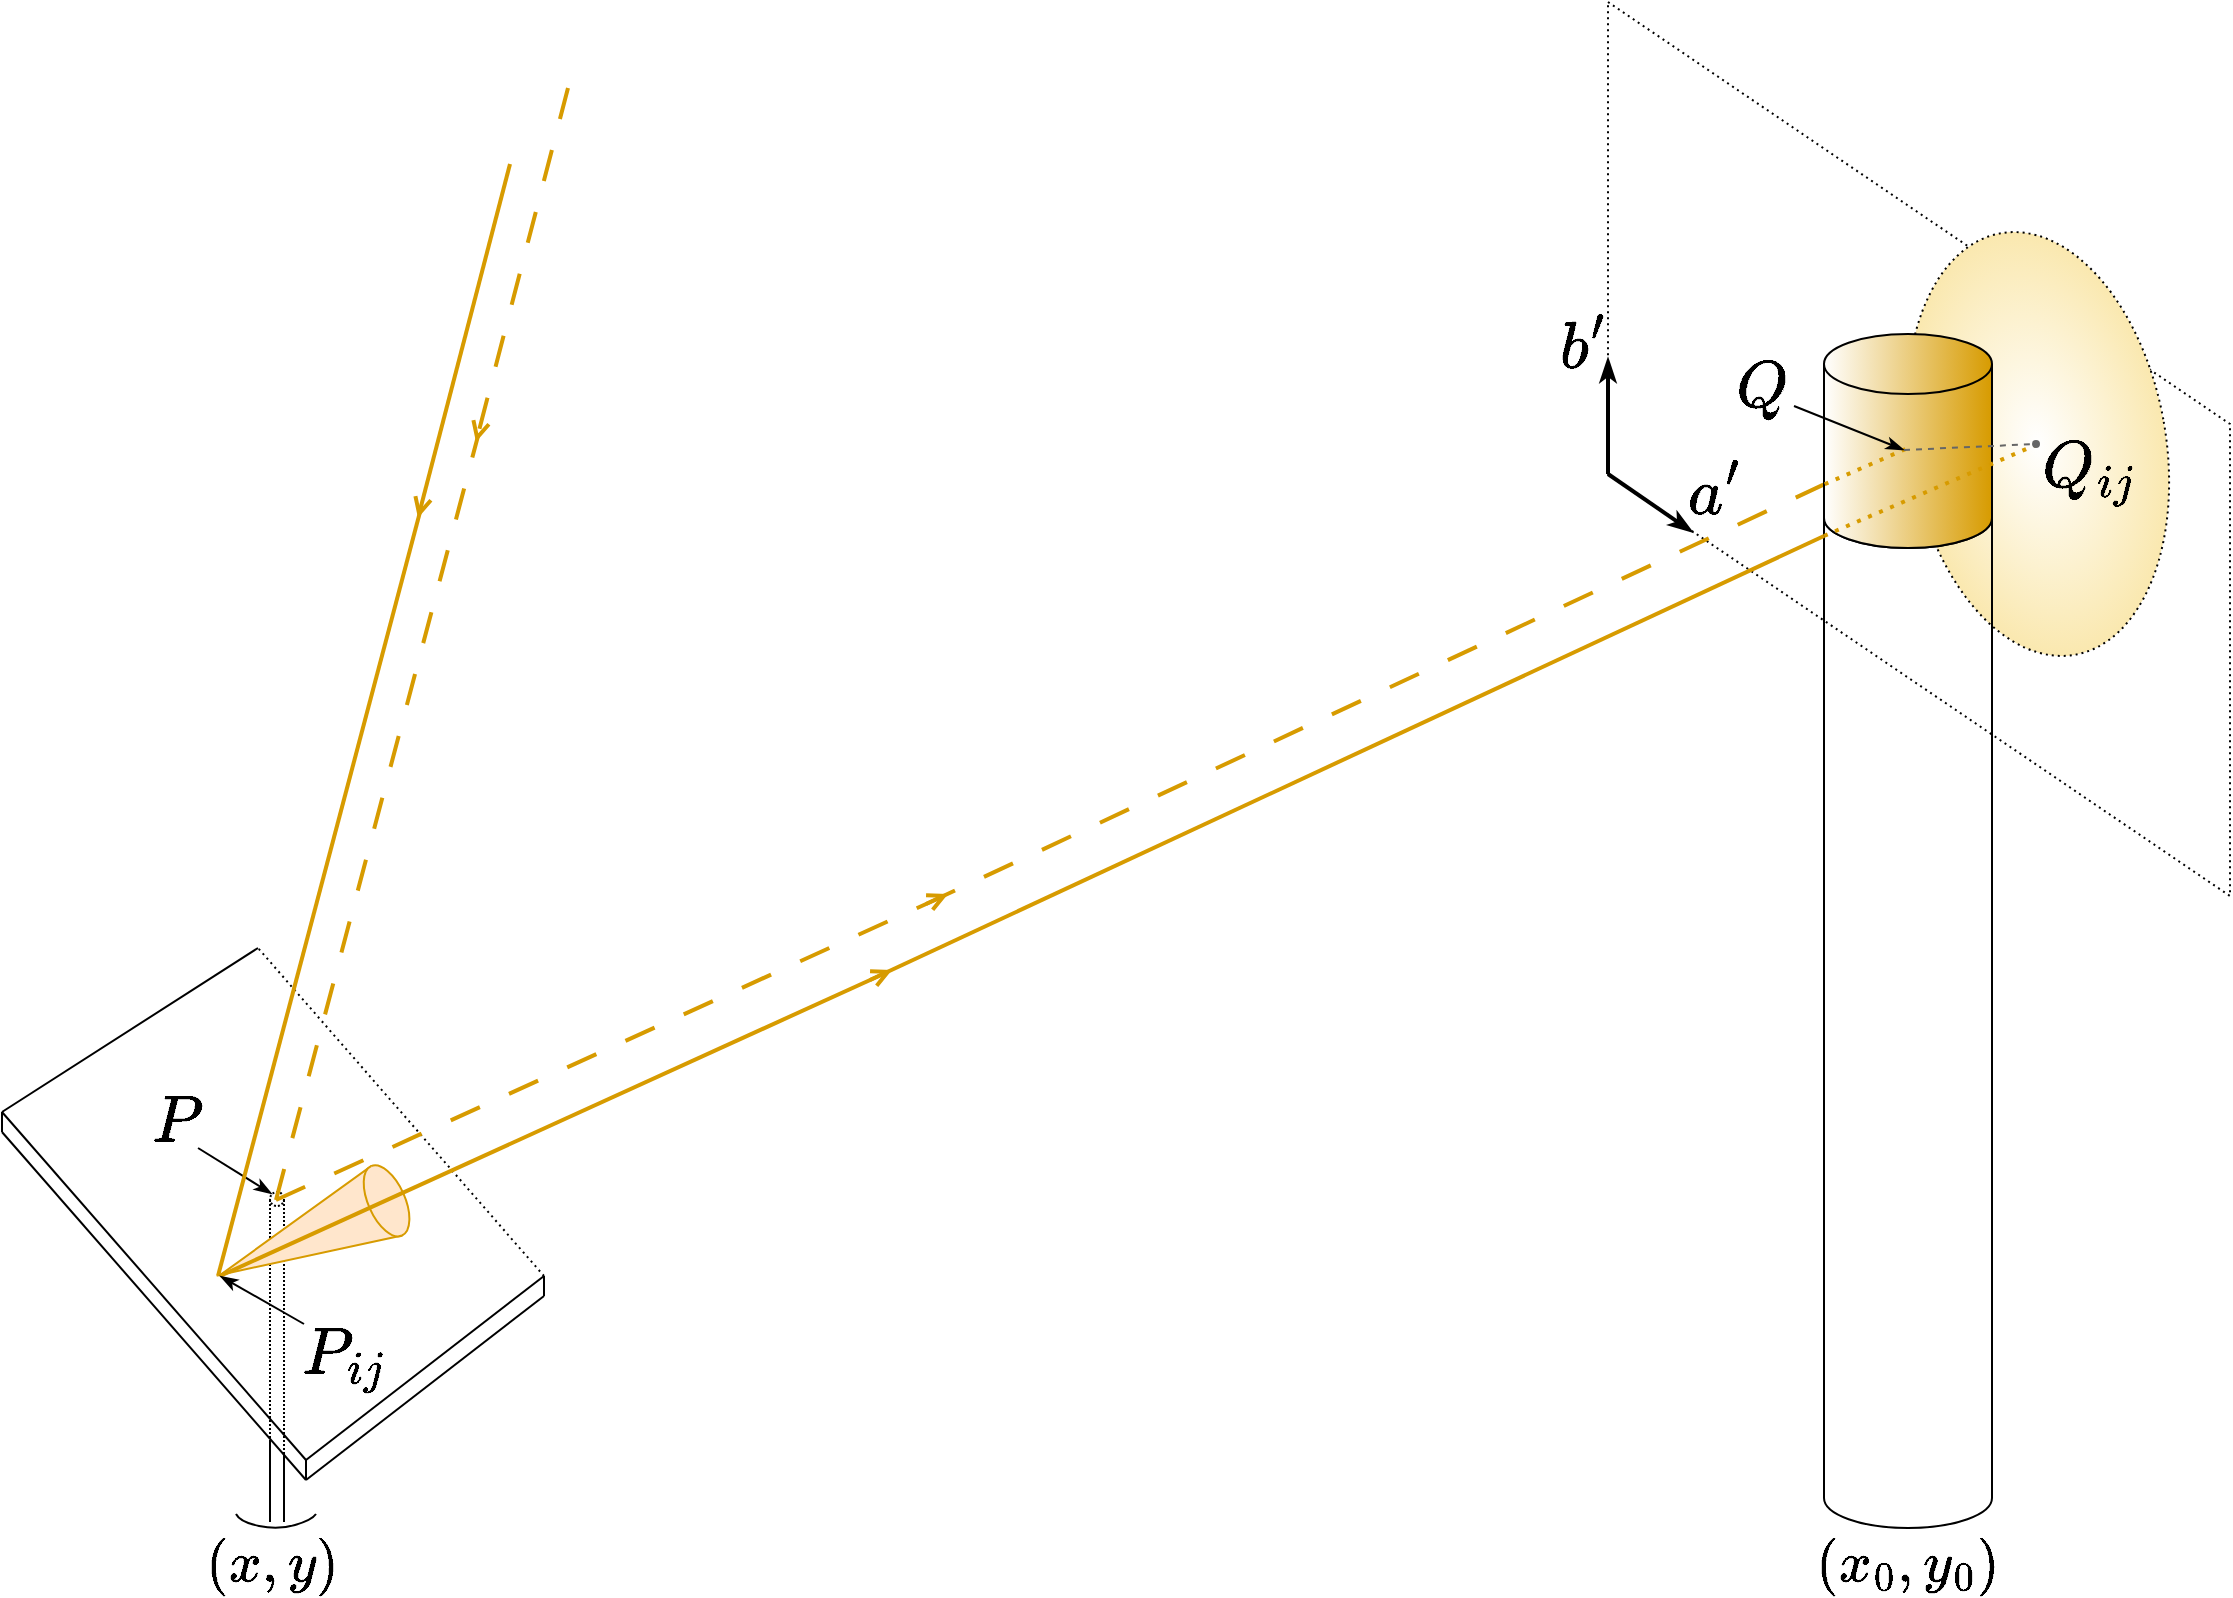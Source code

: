 <mxfile version="21.7.2" type="github">
  <diagram name="第 1 页" id="FL85MPJosqRJRF_01_mx">
    <mxGraphModel dx="1744" dy="1051" grid="1" gridSize="1" guides="1" tooltips="1" connect="1" arrows="1" fold="1" page="1" pageScale="1" pageWidth="1169" pageHeight="827" background="none" math="1" shadow="0">
      <root>
        <mxCell id="0" />
        <mxCell id="1" parent="0" />
        <mxCell id="mZOxTedBG3n11e7_xkQ5-51" value="&lt;font face=&quot;Comic Sans MS&quot; style=&quot;font-size: 28px;&quot;&gt;$$(x_0,y_0)$$&lt;/font&gt;" style="text;html=1;strokeColor=none;fillColor=none;align=center;verticalAlign=middle;whiteSpace=wrap;rounded=0;" parent="1" vertex="1">
          <mxGeometry x="915" y="766" width="138" height="30" as="geometry" />
        </mxCell>
        <mxCell id="mZOxTedBG3n11e7_xkQ5-36" value="&lt;font face=&quot;Comic Sans MS&quot; style=&quot;font-size: 28px;&quot;&gt;$$(x,y)$$&lt;/font&gt;" style="text;html=1;strokeColor=none;fillColor=none;align=center;verticalAlign=middle;whiteSpace=wrap;rounded=0;" parent="1" vertex="1">
          <mxGeometry x="97" y="766" width="138" height="30" as="geometry" />
        </mxCell>
        <mxCell id="mZOxTedBG3n11e7_xkQ5-82" value="" style="shape=parallelogram;perimeter=parallelogramPerimeter;whiteSpace=wrap;html=1;fixedSize=1;rotation=90;size=211;dashed=1;dashPattern=1 2;fillColor=none;" parent="1" vertex="1">
          <mxGeometry x="766" y="69" width="447" height="311" as="geometry" />
        </mxCell>
        <mxCell id="mZOxTedBG3n11e7_xkQ5-4" value="" style="endArrow=none;html=1;strokeWidth=1;targetPerimeterSpacing=6;rounded=1;sourcePerimeterSpacing=6;" parent="1" edge="1">
          <mxGeometry width="50" height="50" relative="1" as="geometry">
            <mxPoint x="31" y="556" as="sourcePoint" />
            <mxPoint x="159" y="474" as="targetPoint" />
          </mxGeometry>
        </mxCell>
        <mxCell id="mZOxTedBG3n11e7_xkQ5-8" value="" style="endArrow=none;html=1;strokeWidth=1;targetPerimeterSpacing=6;rounded=1;sourcePerimeterSpacing=6;" parent="1" edge="1">
          <mxGeometry width="50" height="50" relative="1" as="geometry">
            <mxPoint x="183" y="730" as="sourcePoint" />
            <mxPoint x="31" y="556" as="targetPoint" />
          </mxGeometry>
        </mxCell>
        <mxCell id="mZOxTedBG3n11e7_xkQ5-14" value="" style="endArrow=none;html=1;strokeWidth=1;targetPerimeterSpacing=6;rounded=1;sourcePerimeterSpacing=6;dashed=1;dashPattern=1 2;" parent="1" edge="1">
          <mxGeometry width="50" height="50" relative="1" as="geometry">
            <mxPoint x="302" y="638" as="sourcePoint" />
            <mxPoint x="159" y="474" as="targetPoint" />
          </mxGeometry>
        </mxCell>
        <mxCell id="mZOxTedBG3n11e7_xkQ5-15" value="" style="endArrow=none;html=1;strokeWidth=1;targetPerimeterSpacing=6;rounded=1;sourcePerimeterSpacing=6;" parent="1" edge="1">
          <mxGeometry width="50" height="50" relative="1" as="geometry">
            <mxPoint x="183" y="730" as="sourcePoint" />
            <mxPoint x="302" y="638" as="targetPoint" />
          </mxGeometry>
        </mxCell>
        <mxCell id="mZOxTedBG3n11e7_xkQ5-16" value="" style="endArrow=none;html=1;rounded=0;" parent="1" edge="1">
          <mxGeometry width="50" height="50" relative="1" as="geometry">
            <mxPoint x="31" y="566" as="sourcePoint" />
            <mxPoint x="31" y="556" as="targetPoint" />
          </mxGeometry>
        </mxCell>
        <mxCell id="mZOxTedBG3n11e7_xkQ5-17" value="" style="endArrow=none;html=1;rounded=0;" parent="1" edge="1">
          <mxGeometry width="50" height="50" relative="1" as="geometry">
            <mxPoint x="183" y="740" as="sourcePoint" />
            <mxPoint x="183" y="730" as="targetPoint" />
          </mxGeometry>
        </mxCell>
        <mxCell id="mZOxTedBG3n11e7_xkQ5-18" value="" style="endArrow=none;html=1;rounded=0;" parent="1" edge="1">
          <mxGeometry width="50" height="50" relative="1" as="geometry">
            <mxPoint x="302" y="648" as="sourcePoint" />
            <mxPoint x="302" y="638" as="targetPoint" />
          </mxGeometry>
        </mxCell>
        <mxCell id="mZOxTedBG3n11e7_xkQ5-19" value="" style="endArrow=none;html=1;strokeWidth=1;targetPerimeterSpacing=6;rounded=1;sourcePerimeterSpacing=6;" parent="1" edge="1">
          <mxGeometry width="50" height="50" relative="1" as="geometry">
            <mxPoint x="183" y="740" as="sourcePoint" />
            <mxPoint x="31" y="566" as="targetPoint" />
          </mxGeometry>
        </mxCell>
        <mxCell id="mZOxTedBG3n11e7_xkQ5-20" value="" style="endArrow=none;html=1;strokeWidth=1;targetPerimeterSpacing=6;rounded=1;sourcePerimeterSpacing=6;" parent="1" edge="1">
          <mxGeometry width="50" height="50" relative="1" as="geometry">
            <mxPoint x="183" y="740" as="sourcePoint" />
            <mxPoint x="302" y="648" as="targetPoint" />
          </mxGeometry>
        </mxCell>
        <mxCell id="mZOxTedBG3n11e7_xkQ5-25" value="" style="ellipse;whiteSpace=wrap;html=1;aspect=fixed;dashed=1;shadow=0;strokeWidth=1;dashPattern=1 1;" parent="1" vertex="1">
          <mxGeometry x="165" y="596" width="7" height="7" as="geometry" />
        </mxCell>
        <mxCell id="mZOxTedBG3n11e7_xkQ5-29" value="" style="endArrow=none;dashed=1;html=1;rounded=0;entryX=0;entryY=0.5;entryDx=0;entryDy=0;dashPattern=1 1;" parent="1" target="mZOxTedBG3n11e7_xkQ5-25" edge="1">
          <mxGeometry width="50" height="50" relative="1" as="geometry">
            <mxPoint x="165" y="719" as="sourcePoint" />
            <mxPoint x="189" y="588" as="targetPoint" />
          </mxGeometry>
        </mxCell>
        <mxCell id="mZOxTedBG3n11e7_xkQ5-30" value="" style="endArrow=none;dashed=1;html=1;rounded=0;entryX=0;entryY=0.5;entryDx=0;entryDy=0;dashPattern=1 1;" parent="1" edge="1">
          <mxGeometry width="50" height="50" relative="1" as="geometry">
            <mxPoint x="172" y="727" as="sourcePoint" />
            <mxPoint x="172" y="600" as="targetPoint" />
          </mxGeometry>
        </mxCell>
        <mxCell id="mZOxTedBG3n11e7_xkQ5-31" value="" style="endArrow=none;html=1;rounded=0;" parent="1" edge="1">
          <mxGeometry width="50" height="50" relative="1" as="geometry">
            <mxPoint x="165" y="761" as="sourcePoint" />
            <mxPoint x="165" y="720" as="targetPoint" />
          </mxGeometry>
        </mxCell>
        <mxCell id="mZOxTedBG3n11e7_xkQ5-32" value="" style="endArrow=none;html=1;rounded=0;" parent="1" edge="1">
          <mxGeometry width="50" height="50" relative="1" as="geometry">
            <mxPoint x="172" y="761" as="sourcePoint" />
            <mxPoint x="172" y="727" as="targetPoint" />
          </mxGeometry>
        </mxCell>
        <mxCell id="mZOxTedBG3n11e7_xkQ5-35" value="" style="curved=1;endArrow=none;html=1;rounded=0;endFill=0;" parent="1" edge="1">
          <mxGeometry width="50" height="50" relative="1" as="geometry">
            <mxPoint x="148" y="757" as="sourcePoint" />
            <mxPoint x="188" y="757" as="targetPoint" />
            <Array as="points">
              <mxPoint x="150" y="761" />
              <mxPoint x="169" y="765" />
              <mxPoint x="186" y="760" />
            </Array>
          </mxGeometry>
        </mxCell>
        <mxCell id="mZOxTedBG3n11e7_xkQ5-38" value="" style="endArrow=classicThin;html=1;rounded=0;endFill=1;exitX=0.667;exitY=0.933;exitDx=0;exitDy=0;exitPerimeter=0;" parent="1" edge="1" source="WB990AS0Kf4aLsyXGFZe-7">
          <mxGeometry width="50" height="50" relative="1" as="geometry">
            <mxPoint x="400" y="693" as="sourcePoint" />
            <mxPoint x="166" y="597" as="targetPoint" />
          </mxGeometry>
        </mxCell>
        <mxCell id="mZOxTedBG3n11e7_xkQ5-40" value="" style="endArrow=open;html=1;rounded=0;endFill=0;strokeWidth=2;shadow=0;strokeColor=#D79B00;dashed=1;dashPattern=8 8;" parent="1" edge="1">
          <mxGeometry width="50" height="50" relative="1" as="geometry">
            <mxPoint x="314" y="44" as="sourcePoint" />
            <mxPoint x="268" y="221" as="targetPoint" />
          </mxGeometry>
        </mxCell>
        <mxCell id="mZOxTedBG3n11e7_xkQ5-43" value="" style="endArrow=none;html=1;rounded=0;strokeWidth=2;strokeColor=#D79B00;entryX=-0.003;entryY=0.704;entryDx=0;entryDy=0;entryPerimeter=0;dashed=1;dashPattern=8 8;" parent="1" target="mZOxTedBG3n11e7_xkQ5-45" edge="1">
          <mxGeometry width="50" height="50" relative="1" as="geometry">
            <mxPoint x="493" y="452" as="sourcePoint" />
            <mxPoint x="940" y="245" as="targetPoint" />
          </mxGeometry>
        </mxCell>
        <mxCell id="mZOxTedBG3n11e7_xkQ5-79" value="" style="ellipse;whiteSpace=wrap;html=1;gradientColor=#FAE8AF;gradientDirection=radial;strokeColor=default;rotation=-10;dashed=1;dashPattern=1 2;" parent="1" vertex="1">
          <mxGeometry x="985" y="115" width="127.84" height="214" as="geometry" />
        </mxCell>
        <mxCell id="mZOxTedBG3n11e7_xkQ5-44" value="" style="shape=cylinder3;whiteSpace=wrap;html=1;boundedLbl=1;backgroundOutline=1;size=15;fillColor=none;" parent="1" vertex="1">
          <mxGeometry x="942" y="244" width="84" height="520" as="geometry" />
        </mxCell>
        <mxCell id="mZOxTedBG3n11e7_xkQ5-45" value="" style="shape=cylinder3;whiteSpace=wrap;html=1;boundedLbl=1;backgroundOutline=1;size=15;fillColor=default;fillStyle=auto;gradientColor=#D79B00;gradientDirection=east;" parent="1" vertex="1">
          <mxGeometry x="942" y="167" width="84" height="107" as="geometry" />
        </mxCell>
        <mxCell id="mZOxTedBG3n11e7_xkQ5-46" value="" style="endArrow=none;html=1;rounded=0;strokeWidth=2;dashed=1;dashPattern=1 2;strokeColor=#D79B00;exitX=0.004;exitY=0.702;exitDx=0;exitDy=0;exitPerimeter=0;" parent="1" source="mZOxTedBG3n11e7_xkQ5-45" edge="1">
          <mxGeometry width="50" height="50" relative="1" as="geometry">
            <mxPoint x="942" y="244" as="sourcePoint" />
            <mxPoint x="984" y="224" as="targetPoint" />
          </mxGeometry>
        </mxCell>
        <mxCell id="mZOxTedBG3n11e7_xkQ5-41" value="" style="endArrow=none;html=1;rounded=0;strokeWidth=2;strokeColor=#D79B00;dashed=1;dashPattern=8 8;" parent="1" edge="1">
          <mxGeometry width="50" height="50" relative="1" as="geometry">
            <mxPoint x="168" y="600" as="sourcePoint" />
            <mxPoint x="269" y="218" as="targetPoint" />
          </mxGeometry>
        </mxCell>
        <mxCell id="mZOxTedBG3n11e7_xkQ5-52" value="" style="verticalLabelPosition=bottom;verticalAlign=top;html=1;shape=mxgraph.basic.cone;rotation=-114;fillColor=#ffe6cc;strokeColor=#d79b00;" parent="1" vertex="1">
          <mxGeometry x="167" y="567" width="38" height="100" as="geometry" />
        </mxCell>
        <mxCell id="mZOxTedBG3n11e7_xkQ5-42" value="" style="endArrow=open;html=1;rounded=0;strokeWidth=2;startArrow=none;startFill=0;endFill=0;strokeColor=#D79B00;dashed=1;dashPattern=8 8;" parent="1" edge="1">
          <mxGeometry width="50" height="50" relative="1" as="geometry">
            <mxPoint x="168" y="600" as="sourcePoint" />
            <mxPoint x="504" y="447" as="targetPoint" />
          </mxGeometry>
        </mxCell>
        <mxCell id="mZOxTedBG3n11e7_xkQ5-85" style="edgeStyle=orthogonalEdgeStyle;rounded=0;orthogonalLoop=1;jettySize=auto;html=1;exitX=0.5;exitY=1;exitDx=0;exitDy=0;exitPerimeter=0;" parent="1" source="mZOxTedBG3n11e7_xkQ5-44" target="mZOxTedBG3n11e7_xkQ5-44" edge="1">
          <mxGeometry relative="1" as="geometry" />
        </mxCell>
        <mxCell id="WB990AS0Kf4aLsyXGFZe-2" value="" style="endArrow=open;html=1;rounded=0;endFill=0;strokeWidth=2;shadow=0;strokeColor=#D79B00;" edge="1" parent="1">
          <mxGeometry width="50" height="50" relative="1" as="geometry">
            <mxPoint x="285" y="82" as="sourcePoint" />
            <mxPoint x="239" y="259" as="targetPoint" />
          </mxGeometry>
        </mxCell>
        <mxCell id="WB990AS0Kf4aLsyXGFZe-3" value="" style="endArrow=none;html=1;rounded=0;strokeWidth=2;strokeColor=#D79B00;" edge="1" parent="1">
          <mxGeometry width="50" height="50" relative="1" as="geometry">
            <mxPoint x="139" y="638" as="sourcePoint" />
            <mxPoint x="240" y="256" as="targetPoint" />
          </mxGeometry>
        </mxCell>
        <mxCell id="WB990AS0Kf4aLsyXGFZe-4" value="" style="endArrow=none;html=1;rounded=0;strokeWidth=2;strokeColor=#D79B00;" edge="1" parent="1">
          <mxGeometry width="50" height="50" relative="1" as="geometry">
            <mxPoint x="465" y="490" as="sourcePoint" />
            <mxPoint x="942" y="268" as="targetPoint" />
          </mxGeometry>
        </mxCell>
        <mxCell id="WB990AS0Kf4aLsyXGFZe-5" value="" style="endArrow=none;html=1;rounded=0;strokeWidth=2;dashed=1;dashPattern=1 2;strokeColor=#D79B00;entryX=0.493;entryY=0.304;entryDx=0;entryDy=0;entryPerimeter=0;" edge="1" parent="1" target="mZOxTedBG3n11e7_xkQ5-82">
          <mxGeometry width="50" height="50" relative="1" as="geometry">
            <mxPoint x="942" y="268" as="sourcePoint" />
            <mxPoint x="956" y="262" as="targetPoint" />
          </mxGeometry>
        </mxCell>
        <mxCell id="WB990AS0Kf4aLsyXGFZe-6" value="" style="endArrow=open;html=1;rounded=0;strokeWidth=2;startArrow=none;startFill=0;endFill=0;strokeColor=#D79B00;" edge="1" parent="1">
          <mxGeometry width="50" height="50" relative="1" as="geometry">
            <mxPoint x="140" y="638" as="sourcePoint" />
            <mxPoint x="476" y="485" as="targetPoint" />
          </mxGeometry>
        </mxCell>
        <mxCell id="WB990AS0Kf4aLsyXGFZe-7" value="&lt;font style=&quot;font-size: 28px;&quot;&gt;$$P$$&lt;/font&gt;" style="text;html=1;strokeColor=none;fillColor=none;align=center;verticalAlign=middle;whiteSpace=wrap;rounded=0;" vertex="1" parent="1">
          <mxGeometry x="89" y="546" width="60" height="30" as="geometry" />
        </mxCell>
        <mxCell id="WB990AS0Kf4aLsyXGFZe-9" value="&lt;font style=&quot;font-size: 28px;&quot;&gt;$$P_{ij}$$&lt;/font&gt;" style="text;html=1;strokeColor=none;fillColor=none;align=center;verticalAlign=middle;whiteSpace=wrap;rounded=0;" vertex="1" parent="1">
          <mxGeometry x="172" y="663" width="60" height="30" as="geometry" />
        </mxCell>
        <mxCell id="WB990AS0Kf4aLsyXGFZe-13" value="" style="endArrow=classicThin;html=1;rounded=0;endFill=1;" edge="1" parent="1">
          <mxGeometry width="50" height="50" relative="1" as="geometry">
            <mxPoint x="182" y="662" as="sourcePoint" />
            <mxPoint x="140" y="638" as="targetPoint" />
          </mxGeometry>
        </mxCell>
        <mxCell id="WB990AS0Kf4aLsyXGFZe-16" value="&lt;font style=&quot;font-size: 28px;&quot;&gt;$$Q$$&lt;/font&gt;" style="text;html=1;strokeColor=none;fillColor=none;align=center;verticalAlign=middle;whiteSpace=wrap;rounded=0;" vertex="1" parent="1">
          <mxGeometry x="881" y="179" width="60" height="30" as="geometry" />
        </mxCell>
        <mxCell id="WB990AS0Kf4aLsyXGFZe-17" value="" style="endArrow=classicThin;html=1;rounded=0;endFill=1;exitX=0.667;exitY=0.933;exitDx=0;exitDy=0;exitPerimeter=0;" edge="1" parent="1">
          <mxGeometry width="50" height="50" relative="1" as="geometry">
            <mxPoint x="927" y="203" as="sourcePoint" />
            <mxPoint x="982" y="225" as="targetPoint" />
          </mxGeometry>
        </mxCell>
        <mxCell id="WB990AS0Kf4aLsyXGFZe-18" value="&lt;font style=&quot;font-size: 28px;&quot;&gt;$$Q_{ij}$$&lt;/font&gt;" style="text;html=1;strokeColor=none;fillColor=none;align=center;verticalAlign=middle;whiteSpace=wrap;rounded=0;" vertex="1" parent="1">
          <mxGeometry x="1045" y="220" width="60" height="30" as="geometry" />
        </mxCell>
        <mxCell id="WB990AS0Kf4aLsyXGFZe-19" value="" style="endArrow=oval;html=1;rounded=0;startArrow=none;startFill=0;endFill=1;endSize=3;fillColor=#f5f5f5;strokeColor=#666666;dashed=1;" edge="1" parent="1">
          <mxGeometry width="50" height="50" relative="1" as="geometry">
            <mxPoint x="982" y="225" as="sourcePoint" />
            <mxPoint x="1048" y="222" as="targetPoint" />
          </mxGeometry>
        </mxCell>
        <mxCell id="WB990AS0Kf4aLsyXGFZe-20" value="" style="endArrow=classicThin;html=1;rounded=0;endFill=1;entryX=0.593;entryY=0.864;entryDx=0;entryDy=0;entryPerimeter=0;strokeWidth=2;" edge="1" parent="1" target="mZOxTedBG3n11e7_xkQ5-82">
          <mxGeometry width="50" height="50" relative="1" as="geometry">
            <mxPoint x="834" y="237" as="sourcePoint" />
            <mxPoint x="875.904" y="266.873" as="targetPoint" />
          </mxGeometry>
        </mxCell>
        <mxCell id="WB990AS0Kf4aLsyXGFZe-21" value="" style="endArrow=classicThin;html=1;rounded=0;endFill=1;strokeWidth=2;" edge="1" parent="1">
          <mxGeometry width="50" height="50" relative="1" as="geometry">
            <mxPoint x="834" y="237" as="sourcePoint" />
            <mxPoint x="834" y="179" as="targetPoint" />
          </mxGeometry>
        </mxCell>
        <mxCell id="WB990AS0Kf4aLsyXGFZe-22" value="&lt;font style=&quot;font-size: 28px;&quot;&gt;$$a&#39;$$&lt;/font&gt;" style="text;html=1;strokeColor=none;fillColor=none;align=center;verticalAlign=middle;whiteSpace=wrap;rounded=0;" vertex="1" parent="1">
          <mxGeometry x="857" y="232" width="60" height="30" as="geometry" />
        </mxCell>
        <mxCell id="WB990AS0Kf4aLsyXGFZe-23" value="&lt;font style=&quot;font-size: 28px;&quot;&gt;$$b&#39;$$&lt;/font&gt;" style="text;html=1;strokeColor=none;fillColor=none;align=center;verticalAlign=middle;whiteSpace=wrap;rounded=0;" vertex="1" parent="1">
          <mxGeometry x="792" y="159" width="60" height="30" as="geometry" />
        </mxCell>
      </root>
    </mxGraphModel>
  </diagram>
</mxfile>
